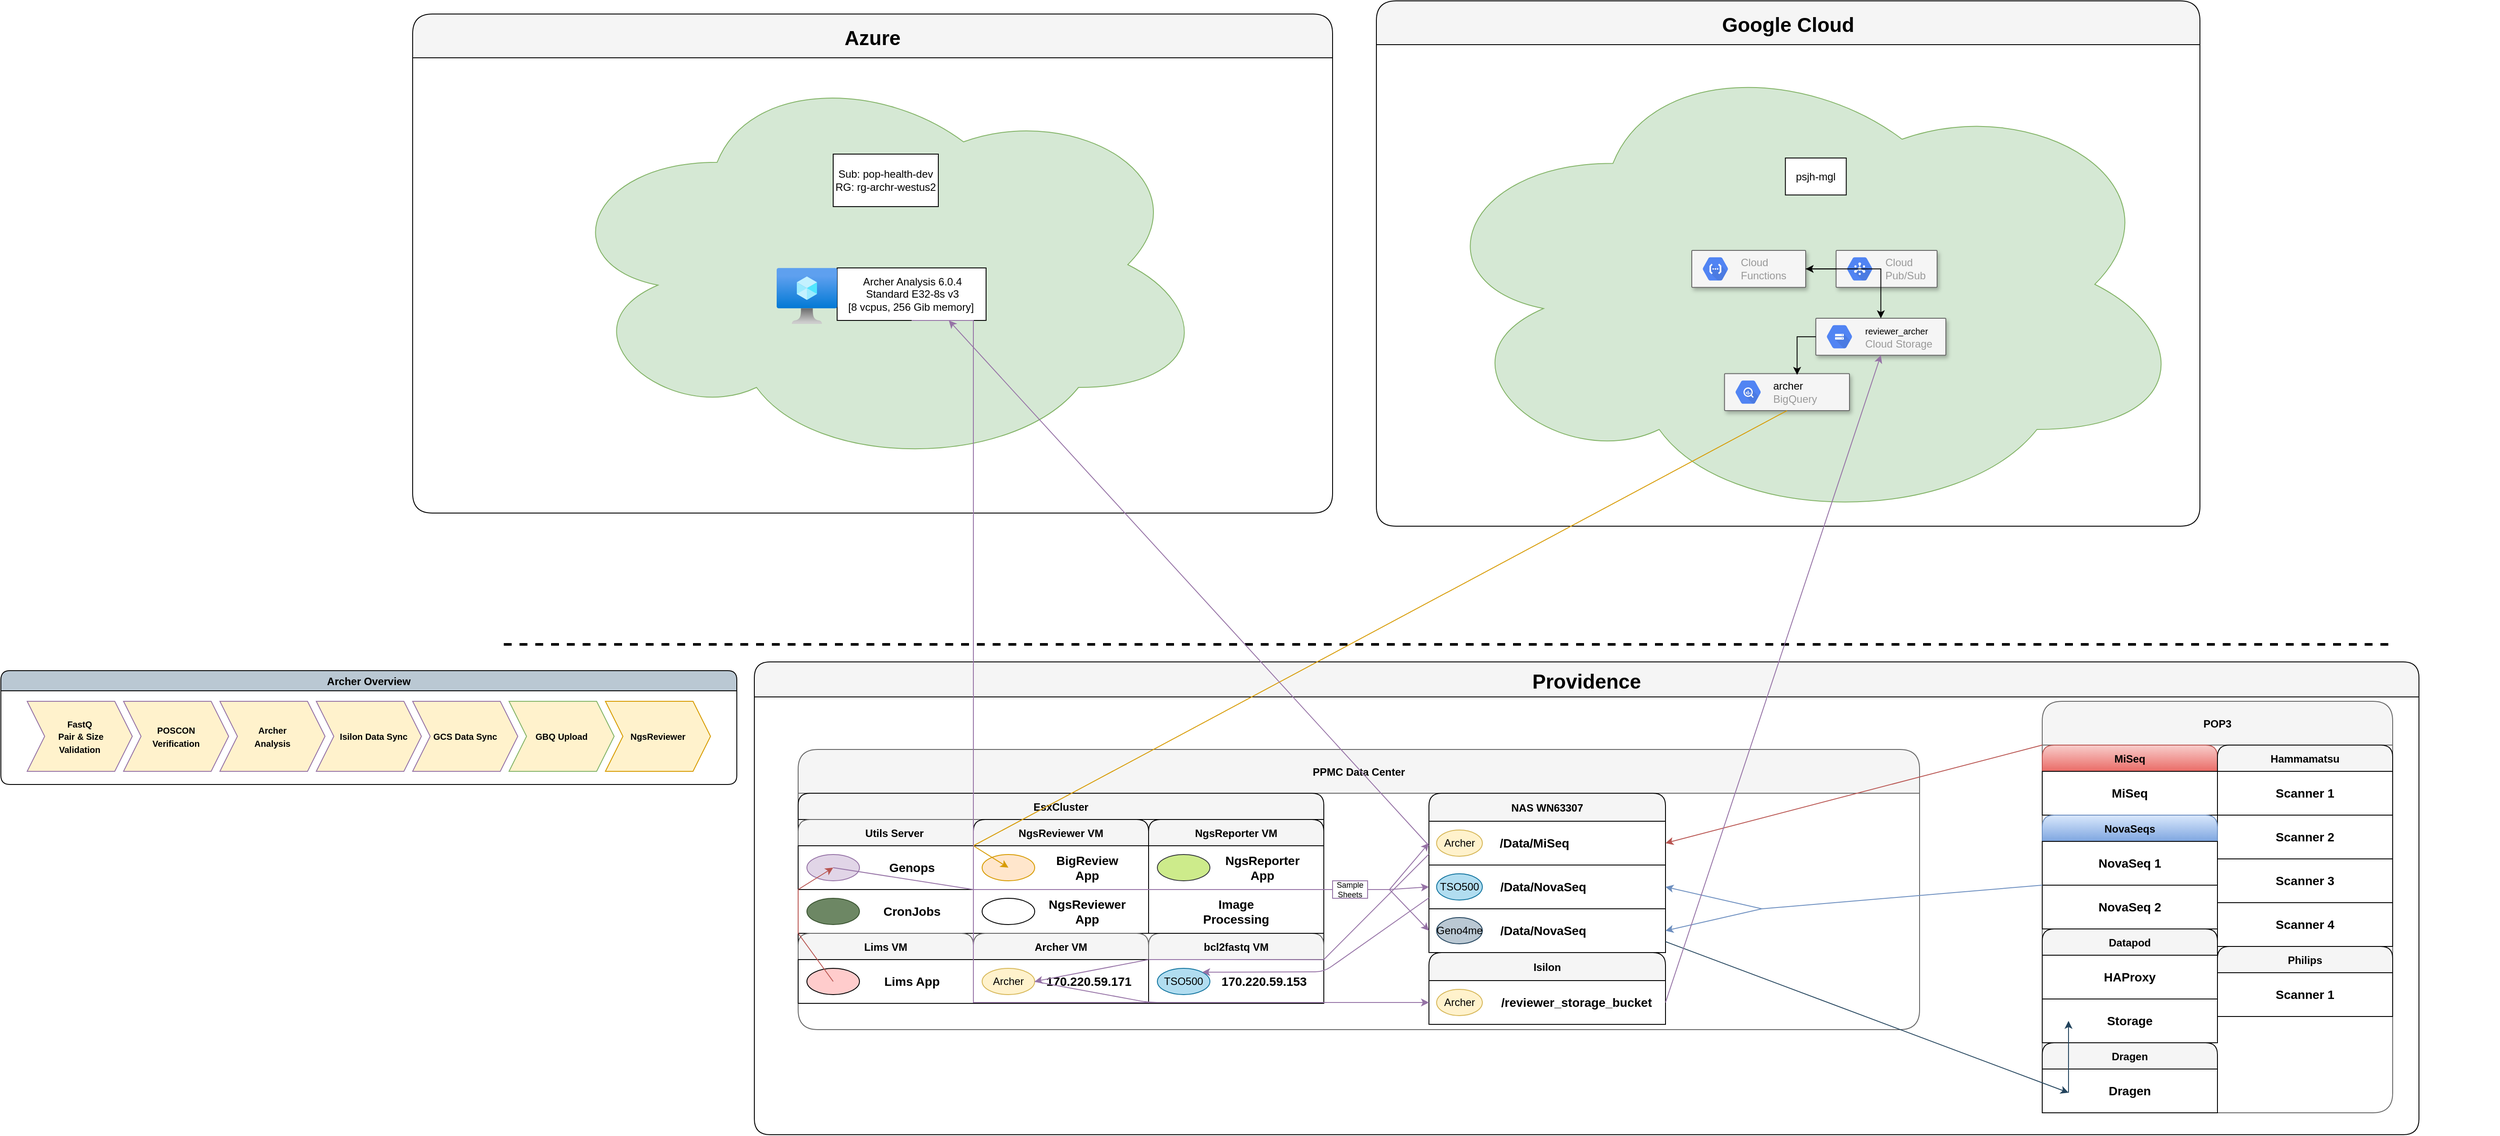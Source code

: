 <mxfile version="15.4.1" type="github">
  <diagram id="yPxyJZ8AM_hMuL3Unpa9" name="complex gitflow">
    <mxGraphModel dx="4262" dy="2854" grid="1" gridSize="10" guides="1" tooltips="1" connect="1" arrows="1" fold="1" page="1" pageScale="1" pageWidth="1100" pageHeight="850" math="0" shadow="0">
      <root>
        <mxCell id="0" />
        <mxCell id="1" parent="0" />
        <mxCell id="ADxAo6VJDCDAHwZJdcY--39" value="Archer Overview" style="swimlane;rounded=1;strokeColor=#000000;fillColor=#BAC8D3;gradientColor=none;swimlaneLine=1;shadow=0;swimlaneFillColor=#FFFFFF;" parent="1" vertex="1">
          <mxGeometry x="-1720" y="-240" width="840" height="130" as="geometry">
            <mxRectangle x="30" y="400" width="190" height="23" as="alternateBounds" />
          </mxGeometry>
        </mxCell>
        <mxCell id="WrQY5icMR6syhaIgD9Ea-63" value="&lt;font style=&quot;font-size: 10px&quot;&gt;FastQ&lt;br&gt;&amp;nbsp;Pair &amp;amp; Size &lt;br&gt;Validation&lt;/font&gt;" style="shape=step;perimeter=stepPerimeter;whiteSpace=wrap;html=1;fixedSize=1;gradientDirection=east;fillColor=#FFF2CC;strokeColor=#9673a6;fontStyle=1" parent="ADxAo6VJDCDAHwZJdcY--39" vertex="1">
          <mxGeometry x="30" y="35" width="120" height="80" as="geometry" />
        </mxCell>
        <mxCell id="ADxAo6VJDCDAHwZJdcY--184" value="&lt;font style=&quot;font-size: 10px&quot;&gt;GCS Data Sync&lt;/font&gt;" style="shape=step;perimeter=stepPerimeter;whiteSpace=wrap;html=1;fixedSize=1;gradientDirection=east;fillColor=#FFF2CC;strokeColor=#9673a6;fontStyle=1" parent="ADxAo6VJDCDAHwZJdcY--39" vertex="1">
          <mxGeometry x="470" y="35" width="120" height="80" as="geometry" />
        </mxCell>
        <mxCell id="ADxAo6VJDCDAHwZJdcY--186" value="&lt;span style=&quot;font-size: 10px&quot;&gt;NgsReviewer&lt;/span&gt;" style="shape=step;perimeter=stepPerimeter;whiteSpace=wrap;html=1;fixedSize=1;gradientDirection=east;fillColor=#FFF2CC;strokeColor=#d79b00;fontStyle=1" parent="ADxAo6VJDCDAHwZJdcY--39" vertex="1">
          <mxGeometry x="690" y="35" width="120" height="80" as="geometry" />
        </mxCell>
        <mxCell id="ADxAo6VJDCDAHwZJdcY--181" value="&lt;font style=&quot;font-size: 10px&quot;&gt;POSCON &lt;br&gt;Verification&lt;/font&gt;" style="shape=step;perimeter=stepPerimeter;whiteSpace=wrap;html=1;fixedSize=1;gradientDirection=east;fillColor=#FFF2CC;strokeColor=#9673a6;fontStyle=1" parent="ADxAo6VJDCDAHwZJdcY--39" vertex="1">
          <mxGeometry x="140" y="35" width="120" height="80" as="geometry" />
        </mxCell>
        <mxCell id="ADxAo6VJDCDAHwZJdcY--182" value="&lt;font style=&quot;font-size: 10px&quot;&gt;Archer &lt;br&gt;Analysis&lt;br&gt;&lt;/font&gt;" style="shape=step;perimeter=stepPerimeter;whiteSpace=wrap;html=1;fixedSize=1;gradientDirection=east;fillColor=#FFF2CC;strokeColor=#9673a6;fontStyle=1" parent="ADxAo6VJDCDAHwZJdcY--39" vertex="1">
          <mxGeometry x="250" y="35" width="120" height="80" as="geometry" />
        </mxCell>
        <mxCell id="ADxAo6VJDCDAHwZJdcY--183" value="&lt;font style=&quot;font-size: 10px&quot;&gt;&amp;nbsp; &amp;nbsp; Isilon Data Sync&lt;/font&gt;" style="shape=step;perimeter=stepPerimeter;whiteSpace=wrap;html=1;fixedSize=1;gradientDirection=east;fillColor=#FFF2CC;strokeColor=#9673a6;fontStyle=1" parent="ADxAo6VJDCDAHwZJdcY--39" vertex="1">
          <mxGeometry x="360" y="35" width="120" height="80" as="geometry" />
        </mxCell>
        <mxCell id="ADxAo6VJDCDAHwZJdcY--185" value="&lt;font style=&quot;font-size: 10px&quot;&gt;GBQ Upload&lt;/font&gt;" style="shape=step;perimeter=stepPerimeter;whiteSpace=wrap;html=1;fixedSize=1;gradientDirection=east;fillColor=#FFF2CC;strokeColor=#82b366;fontStyle=1" parent="ADxAo6VJDCDAHwZJdcY--39" vertex="1">
          <mxGeometry x="580" y="35" width="120" height="80" as="geometry" />
        </mxCell>
        <mxCell id="ADxAo6VJDCDAHwZJdcY--137" value="" style="endArrow=none;dashed=1;html=1;strokeWidth=3;" parent="1" edge="1">
          <mxGeometry width="50" height="50" relative="1" as="geometry">
            <mxPoint x="1005" y="-270" as="sourcePoint" />
            <mxPoint x="-1155" y="-270" as="targetPoint" />
          </mxGeometry>
        </mxCell>
        <mxCell id="ADxAo6VJDCDAHwZJdcY--486" value="Google Cloud" style="swimlane;rounded=1;shadow=0;fontSize=23;strokeColor=#000000;strokeWidth=1;fillColor=#F5F5F5;gradientColor=none;swimlaneFillColor=default;startSize=50;" parent="1" vertex="1">
          <mxGeometry x="-150" y="-1005" width="940" height="600" as="geometry">
            <mxRectangle x="-1150" y="-1420" width="90" height="23" as="alternateBounds" />
          </mxGeometry>
        </mxCell>
        <mxCell id="ADxAo6VJDCDAHwZJdcY--481" value="" style="shape=waypoint;sketch=0;fillStyle=solid;size=6;pointerEvents=1;points=[];fillColor=none;resizable=0;rotatable=0;perimeter=centerPerimeter;snapToPoint=1;rounded=1;shadow=0;fontSize=9;strokeColor=#000000;strokeWidth=1;opacity=0;" parent="ADxAo6VJDCDAHwZJdcY--486" vertex="1">
          <mxGeometry x="1241" y="820" width="40" height="40" as="geometry" />
        </mxCell>
        <mxCell id="yWk265zMaQrSM_9iUtJS-21" value="" style="group" parent="ADxAo6VJDCDAHwZJdcY--486" vertex="1" connectable="0">
          <mxGeometry x="50" y="47.5" width="880" height="552.5" as="geometry" />
        </mxCell>
        <mxCell id="WrQY5icMR6syhaIgD9Ea-97" value="" style="ellipse;shape=cloud;whiteSpace=wrap;html=1;gradientDirection=east;strokeColor=#82b366;fillColor=#d5e8d4;" parent="yWk265zMaQrSM_9iUtJS-21" vertex="1">
          <mxGeometry width="880" height="552.5" as="geometry" />
        </mxCell>
        <mxCell id="WrQY5icMR6syhaIgD9Ea-105" value="" style="strokeColor=#666666;shadow=1;strokeWidth=1;rounded=1;absoluteArcSize=1;arcSize=2;gradientDirection=east;fillColor=#f5f5f5;fontColor=#333333;" parent="yWk265zMaQrSM_9iUtJS-21" vertex="1">
          <mxGeometry x="347.37" y="378.3" width="142.63" height="42.23" as="geometry" />
        </mxCell>
        <mxCell id="WrQY5icMR6syhaIgD9Ea-106" value="&lt;font color=&quot;#000000&quot;&gt;archer&lt;/font&gt;&lt;br&gt;BigQuery" style="dashed=0;connectable=0;html=1;fillColor=#5184F3;strokeColor=none;shape=mxgraph.gcp2.hexIcon;prIcon=bigquery;part=1;labelPosition=right;verticalLabelPosition=middle;align=left;verticalAlign=middle;spacingLeft=5;fontColor=#999999;fontSize=12;" parent="WrQY5icMR6syhaIgD9Ea-105" vertex="1">
          <mxGeometry y="0.5" width="44" height="39" relative="1" as="geometry">
            <mxPoint x="5" y="-19.5" as="offset" />
          </mxGeometry>
        </mxCell>
        <mxCell id="WrQY5icMR6syhaIgD9Ea-107" value="" style="strokeColor=#666666;shadow=1;strokeWidth=1;rounded=1;absoluteArcSize=1;arcSize=2;gradientDirection=east;fillColor=#f5f5f5;fontColor=#333333;" parent="yWk265zMaQrSM_9iUtJS-21" vertex="1">
          <mxGeometry x="310" y="237.54" width="130" height="42.23" as="geometry" />
        </mxCell>
        <mxCell id="WrQY5icMR6syhaIgD9Ea-108" value="Cloud&#xa;Functions" style="dashed=0;connectable=0;html=1;fillColor=#5184F3;strokeColor=none;shape=mxgraph.gcp2.hexIcon;prIcon=cloud_functions;part=1;labelPosition=right;verticalLabelPosition=middle;align=left;verticalAlign=middle;spacingLeft=5;fontColor=#999999;fontSize=12;" parent="WrQY5icMR6syhaIgD9Ea-107" vertex="1">
          <mxGeometry y="0.5" width="44" height="39" relative="1" as="geometry">
            <mxPoint x="5" y="-19.5" as="offset" />
          </mxGeometry>
        </mxCell>
        <mxCell id="ADxAo6VJDCDAHwZJdcY--43" value="" style="strokeColor=#666666;shadow=1;strokeWidth=1;rounded=1;absoluteArcSize=1;arcSize=2;fillColor=#F5F5F5;gradientColor=none;" parent="yWk265zMaQrSM_9iUtJS-21" vertex="1">
          <mxGeometry x="474.74" y="237.54" width="115.26" height="42.23" as="geometry" />
        </mxCell>
        <mxCell id="ADxAo6VJDCDAHwZJdcY--44" value="Cloud&#xa;Pub/Sub" style="sketch=0;dashed=0;connectable=0;html=1;fillColor=#5184F3;strokeColor=none;shape=mxgraph.gcp2.hexIcon;prIcon=cloud_pubsub;part=1;labelPosition=right;verticalLabelPosition=middle;align=left;verticalAlign=middle;spacingLeft=5;fontColor=#999999;fontSize=12;" parent="ADxAo6VJDCDAHwZJdcY--43" vertex="1">
          <mxGeometry y="0.5" width="44" height="39" relative="1" as="geometry">
            <mxPoint x="5" y="-19.5" as="offset" />
          </mxGeometry>
        </mxCell>
        <mxCell id="ADxAo6VJDCDAHwZJdcY--97" value="psjh-mgl" style="rounded=0;whiteSpace=wrap;html=1;shadow=0;" parent="yWk265zMaQrSM_9iUtJS-21" vertex="1">
          <mxGeometry x="416.842" y="131.967" width="69.474" height="42.229" as="geometry" />
        </mxCell>
        <mxCell id="WrQY5icMR6syhaIgD9Ea-103" value="" style="strokeColor=#666666;shadow=1;strokeWidth=1;rounded=1;absoluteArcSize=1;arcSize=2;gradientDirection=east;fillColor=#f5f5f5;fontColor=#333333;" parent="yWk265zMaQrSM_9iUtJS-21" vertex="1">
          <mxGeometry x="451.58" y="314.96" width="148.42" height="42.23" as="geometry" />
        </mxCell>
        <mxCell id="WrQY5icMR6syhaIgD9Ea-104" value="&lt;font style=&quot;font-size: 10px&quot;&gt;&lt;font color=&quot;#000000&quot; style=&quot;font-size: 10px&quot;&gt;reviewer_archer&lt;/font&gt;&lt;br&gt;&lt;/font&gt;Cloud Storage" style="dashed=0;connectable=0;html=1;fillColor=#5184F3;strokeColor=none;shape=mxgraph.gcp2.hexIcon;prIcon=cloud_storage;part=1;labelPosition=right;verticalLabelPosition=middle;align=left;verticalAlign=middle;spacingLeft=5;fontColor=#999999;fontSize=12;" parent="WrQY5icMR6syhaIgD9Ea-103" vertex="1">
          <mxGeometry y="0.5" width="44" height="39" relative="1" as="geometry">
            <mxPoint x="5" y="-19.5" as="offset" />
          </mxGeometry>
        </mxCell>
        <mxCell id="ADxAo6VJDCDAHwZJdcY--48" value="" style="endArrow=classic;html=1;exitX=0;exitY=0.5;exitDx=0;exitDy=0;entryX=1;entryY=0.5;entryDx=0;entryDy=0;fillColor=#e1d5e7;strokeColor=#000000;" parent="yWk265zMaQrSM_9iUtJS-21" source="ADxAo6VJDCDAHwZJdcY--43" target="WrQY5icMR6syhaIgD9Ea-107" edge="1">
          <mxGeometry width="50" height="50" relative="1" as="geometry">
            <mxPoint x="764.211" y="710.86" as="sourcePoint" />
            <mxPoint x="793.158" y="675.669" as="targetPoint" />
          </mxGeometry>
        </mxCell>
        <mxCell id="ADxAo6VJDCDAHwZJdcY--46" style="edgeStyle=orthogonalEdgeStyle;rounded=0;orthogonalLoop=1;jettySize=auto;html=1;entryX=0.581;entryY=0.031;entryDx=0;entryDy=0;entryPerimeter=0;exitX=0;exitY=0.5;exitDx=0;exitDy=0;" parent="yWk265zMaQrSM_9iUtJS-21" source="WrQY5icMR6syhaIgD9Ea-103" target="WrQY5icMR6syhaIgD9Ea-105" edge="1">
          <mxGeometry relative="1" as="geometry">
            <mxPoint x="688.947" y="513.79" as="targetPoint" />
          </mxGeometry>
        </mxCell>
        <mxCell id="ADxAo6VJDCDAHwZJdcY--45" style="edgeStyle=orthogonalEdgeStyle;rounded=0;orthogonalLoop=1;jettySize=auto;html=1;entryX=0.5;entryY=0;entryDx=0;entryDy=0;" parent="yWk265zMaQrSM_9iUtJS-21" source="WrQY5icMR6syhaIgD9Ea-107" target="WrQY5icMR6syhaIgD9Ea-103" edge="1">
          <mxGeometry relative="1" as="geometry" />
        </mxCell>
        <mxCell id="ADxAo6VJDCDAHwZJdcY--487" value="Providence" style="swimlane;rounded=1;shadow=0;fontSize=23;strokeColor=#000000;strokeWidth=1;fillColor=#F5F5F5;gradientColor=none;swimlaneFillColor=default;startSize=40;" parent="1" vertex="1">
          <mxGeometry x="-860" y="-250" width="1900" height="540" as="geometry">
            <mxRectangle x="-1040" y="-230" width="110" height="23" as="alternateBounds" />
          </mxGeometry>
        </mxCell>
        <mxCell id="ADxAo6VJDCDAHwZJdcY--169" value="PPMC Data Center" style="swimlane;rounded=1;shadow=0;strokeColor=#666666;fillColor=#F5F5F5;gradientColor=none;startSize=50;swimlaneFillColor=default;" parent="ADxAo6VJDCDAHwZJdcY--487" vertex="1">
          <mxGeometry x="50" y="100" width="1280" height="320" as="geometry">
            <mxRectangle x="-2060" y="100" width="130" height="23" as="alternateBounds" />
          </mxGeometry>
        </mxCell>
        <mxCell id="ADxAo6VJDCDAHwZJdcY--201" value="EsxCluster" style="swimlane;rounded=1;shadow=0;startSize=30;fillColor=#F5F5F5;swimlaneFillColor=default;" parent="ADxAo6VJDCDAHwZJdcY--169" vertex="1">
          <mxGeometry y="50" width="600" height="240" as="geometry">
            <mxRectangle y="50" width="100" height="30" as="alternateBounds" />
          </mxGeometry>
        </mxCell>
        <mxCell id="ADxAo6VJDCDAHwZJdcY--212" value="Utils Server" style="swimlane;rounded=1;shadow=0;strokeColor=#666666;fillColor=#F5F5F5;gradientColor=none;startSize=30;" parent="ADxAo6VJDCDAHwZJdcY--201" vertex="1">
          <mxGeometry y="30" width="220" height="130" as="geometry">
            <mxRectangle y="30" width="70" height="30" as="alternateBounds" />
          </mxGeometry>
        </mxCell>
        <mxCell id="ADxAo6VJDCDAHwZJdcY--222" value="" style="group" parent="ADxAo6VJDCDAHwZJdcY--212" vertex="1" connectable="0">
          <mxGeometry y="30" width="200" height="100" as="geometry" />
        </mxCell>
        <mxCell id="ADxAo6VJDCDAHwZJdcY--217" value="" style="group" parent="ADxAo6VJDCDAHwZJdcY--222" vertex="1" connectable="0">
          <mxGeometry width="200" height="50" as="geometry" />
        </mxCell>
        <mxCell id="ADxAo6VJDCDAHwZJdcY--213" value="" style="rounded=0;whiteSpace=wrap;html=1;" parent="ADxAo6VJDCDAHwZJdcY--217" vertex="1">
          <mxGeometry width="200" height="50" as="geometry" />
        </mxCell>
        <mxCell id="ADxAo6VJDCDAHwZJdcY--214" value="" style="ellipse;whiteSpace=wrap;html=1;gradientDirection=east;fillColor=#e1d5e7;strokeColor=#9673a6;" parent="ADxAo6VJDCDAHwZJdcY--217" vertex="1">
          <mxGeometry x="10" y="10" width="60" height="30" as="geometry" />
        </mxCell>
        <mxCell id="ADxAo6VJDCDAHwZJdcY--215" value="&lt;b&gt;&lt;font style=&quot;font-size: 14px&quot;&gt;Genops&lt;/font&gt;&lt;/b&gt;" style="text;html=1;strokeColor=none;fillColor=none;align=center;verticalAlign=middle;whiteSpace=wrap;rounded=0;" parent="ADxAo6VJDCDAHwZJdcY--217" vertex="1">
          <mxGeometry x="80" y="15" width="100" height="20" as="geometry" />
        </mxCell>
        <mxCell id="ADxAo6VJDCDAHwZJdcY--448" value="" style="shape=waypoint;sketch=0;fillStyle=solid;size=6;pointerEvents=1;points=[];fillColor=none;resizable=0;rotatable=0;perimeter=centerPerimeter;snapToPoint=1;rounded=1;shadow=0;strokeColor=#000000;opacity=0;" parent="ADxAo6VJDCDAHwZJdcY--217" vertex="1">
          <mxGeometry x="20" y="5" width="40" height="40" as="geometry" />
        </mxCell>
        <mxCell id="ADxAo6VJDCDAHwZJdcY--218" value="" style="group" parent="ADxAo6VJDCDAHwZJdcY--222" vertex="1" connectable="0">
          <mxGeometry y="50" width="200" height="50" as="geometry" />
        </mxCell>
        <mxCell id="ADxAo6VJDCDAHwZJdcY--219" value="" style="rounded=0;whiteSpace=wrap;html=1;" parent="ADxAo6VJDCDAHwZJdcY--218" vertex="1">
          <mxGeometry width="200" height="50" as="geometry" />
        </mxCell>
        <mxCell id="ADxAo6VJDCDAHwZJdcY--220" value="" style="ellipse;whiteSpace=wrap;html=1;gradientDirection=east;fillColor=#6d8764;strokeColor=#3A5431;fontColor=#ffffff;" parent="ADxAo6VJDCDAHwZJdcY--218" vertex="1">
          <mxGeometry x="10" y="10" width="60" height="30" as="geometry" />
        </mxCell>
        <mxCell id="ADxAo6VJDCDAHwZJdcY--221" value="&lt;b&gt;&lt;font style=&quot;font-size: 14px&quot;&gt;CronJobs&lt;/font&gt;&lt;/b&gt;" style="text;html=1;strokeColor=none;fillColor=none;align=center;verticalAlign=middle;whiteSpace=wrap;rounded=0;" parent="ADxAo6VJDCDAHwZJdcY--218" vertex="1">
          <mxGeometry x="80" y="15" width="100" height="20" as="geometry" />
        </mxCell>
        <mxCell id="ADxAo6VJDCDAHwZJdcY--495" value="" style="endArrow=none;html=1;fontSize=9;strokeColor=#b85450;strokeWidth=1;exitX=0;exitY=1;exitDx=0;exitDy=0;entryX=0;entryY=0;entryDx=0;entryDy=0;endFill=0;fillColor=#f8cecc;" parent="ADxAo6VJDCDAHwZJdcY--218" source="ADxAo6VJDCDAHwZJdcY--219" target="ADxAo6VJDCDAHwZJdcY--219" edge="1">
          <mxGeometry width="50" height="50" relative="1" as="geometry">
            <mxPoint x="-100" y="50" as="sourcePoint" />
            <mxPoint x="-50" as="targetPoint" />
          </mxGeometry>
        </mxCell>
        <mxCell id="ADxAo6VJDCDAHwZJdcY--496" value="" style="endArrow=classic;html=1;fontSize=9;strokeColor=#b85450;strokeWidth=1;exitX=0;exitY=0;exitDx=0;exitDy=0;entryX=0.47;entryY=0.426;entryDx=0;entryDy=0;entryPerimeter=0;fillColor=#f8cecc;" parent="ADxAo6VJDCDAHwZJdcY--222" source="ADxAo6VJDCDAHwZJdcY--219" target="ADxAo6VJDCDAHwZJdcY--448" edge="1">
          <mxGeometry width="50" height="50" relative="1" as="geometry">
            <mxPoint x="-120" y="130" as="sourcePoint" />
            <mxPoint x="-70" y="80" as="targetPoint" />
          </mxGeometry>
        </mxCell>
        <mxCell id="ADxAo6VJDCDAHwZJdcY--458" value="" style="shape=waypoint;sketch=0;fillStyle=solid;size=6;pointerEvents=1;points=[];fillColor=none;resizable=0;rotatable=0;perimeter=centerPerimeter;snapToPoint=1;rounded=1;shadow=0;fontSize=9;strokeColor=#000000;opacity=0;" parent="ADxAo6VJDCDAHwZJdcY--212" vertex="1">
          <mxGeometry x="180" y="10" width="40" height="40" as="geometry" />
        </mxCell>
        <mxCell id="ADxAo6VJDCDAHwZJdcY--224" value="NgsReviewer VM" style="swimlane;rounded=1;shadow=0;startSize=30;fillColor=#F5F5F5;" parent="ADxAo6VJDCDAHwZJdcY--201" vertex="1">
          <mxGeometry x="200" y="30" width="200" height="130" as="geometry">
            <mxRectangle x="200" y="30" width="70" height="30" as="alternateBounds" />
          </mxGeometry>
        </mxCell>
        <mxCell id="ADxAo6VJDCDAHwZJdcY--225" value="" style="group;fillColor=#ffe6cc;strokeColor=#d79b00;" parent="ADxAo6VJDCDAHwZJdcY--224" vertex="1" connectable="0">
          <mxGeometry y="30" width="200" height="100" as="geometry" />
        </mxCell>
        <mxCell id="ADxAo6VJDCDAHwZJdcY--226" value="" style="group" parent="ADxAo6VJDCDAHwZJdcY--225" vertex="1" connectable="0">
          <mxGeometry width="200" height="50" as="geometry" />
        </mxCell>
        <mxCell id="ADxAo6VJDCDAHwZJdcY--227" value="" style="rounded=0;whiteSpace=wrap;html=1;" parent="ADxAo6VJDCDAHwZJdcY--226" vertex="1">
          <mxGeometry width="200" height="50" as="geometry" />
        </mxCell>
        <mxCell id="ADxAo6VJDCDAHwZJdcY--228" value="" style="ellipse;whiteSpace=wrap;html=1;gradientDirection=east;fillColor=#ffe6cc;strokeColor=#d79b00;" parent="ADxAo6VJDCDAHwZJdcY--226" vertex="1">
          <mxGeometry x="10" y="10" width="60" height="30" as="geometry" />
        </mxCell>
        <mxCell id="ADxAo6VJDCDAHwZJdcY--229" value="&lt;b&gt;&lt;font style=&quot;font-size: 14px&quot;&gt;BigReview App&lt;/font&gt;&lt;/b&gt;" style="text;html=1;strokeColor=none;fillColor=none;align=center;verticalAlign=middle;whiteSpace=wrap;rounded=0;" parent="ADxAo6VJDCDAHwZJdcY--226" vertex="1">
          <mxGeometry x="80" y="15" width="100" height="20" as="geometry" />
        </mxCell>
        <mxCell id="ADxAo6VJDCDAHwZJdcY--444" value="" style="shape=waypoint;sketch=0;fillStyle=solid;size=6;pointerEvents=1;points=[];fillColor=none;resizable=0;rotatable=0;perimeter=centerPerimeter;snapToPoint=1;rounded=1;shadow=0;strokeColor=#000000;opacity=0;" parent="ADxAo6VJDCDAHwZJdcY--226" vertex="1">
          <mxGeometry x="20" y="5" width="40" height="40" as="geometry" />
        </mxCell>
        <mxCell id="ADxAo6VJDCDAHwZJdcY--459" value="" style="endArrow=classic;html=1;fontSize=9;strokeWidth=1;entryX=0.39;entryY=0.519;entryDx=0;entryDy=0;entryPerimeter=0;fillColor=#ffe6cc;strokeColor=#d79b00;exitX=0;exitY=0;exitDx=0;exitDy=0;" parent="ADxAo6VJDCDAHwZJdcY--226" source="ADxAo6VJDCDAHwZJdcY--227" target="ADxAo6VJDCDAHwZJdcY--444" edge="1">
          <mxGeometry width="50" height="50" relative="1" as="geometry">
            <mxPoint x="10" as="sourcePoint" />
            <mxPoint x="-20" y="-170" as="targetPoint" />
          </mxGeometry>
        </mxCell>
        <mxCell id="ADxAo6VJDCDAHwZJdcY--230" value="" style="group" parent="ADxAo6VJDCDAHwZJdcY--225" vertex="1" connectable="0">
          <mxGeometry y="50" width="200" height="50" as="geometry" />
        </mxCell>
        <mxCell id="ADxAo6VJDCDAHwZJdcY--231" value="" style="rounded=0;whiteSpace=wrap;html=1;" parent="ADxAo6VJDCDAHwZJdcY--230" vertex="1">
          <mxGeometry width="200" height="50" as="geometry" />
        </mxCell>
        <mxCell id="ADxAo6VJDCDAHwZJdcY--232" value="" style="ellipse;whiteSpace=wrap;html=1;gradientDirection=east;" parent="ADxAo6VJDCDAHwZJdcY--230" vertex="1">
          <mxGeometry x="10" y="10" width="60" height="30" as="geometry" />
        </mxCell>
        <mxCell id="ADxAo6VJDCDAHwZJdcY--233" value="&lt;b&gt;&lt;font style=&quot;font-size: 14px&quot;&gt;NgsReviewer App&lt;/font&gt;&lt;/b&gt;" style="text;html=1;strokeColor=none;fillColor=none;align=center;verticalAlign=middle;whiteSpace=wrap;rounded=0;" parent="ADxAo6VJDCDAHwZJdcY--230" vertex="1">
          <mxGeometry x="80" y="15" width="100" height="20" as="geometry" />
        </mxCell>
        <mxCell id="ADxAo6VJDCDAHwZJdcY--202" value="Archer VM" style="swimlane;rounded=1;shadow=0;strokeColor=#666666;fillColor=#F5F5F5;gradientColor=none;startSize=30;" parent="ADxAo6VJDCDAHwZJdcY--201" vertex="1">
          <mxGeometry x="200" y="160" width="200" height="75" as="geometry">
            <mxRectangle x="200" y="160" width="70" height="30" as="alternateBounds" />
          </mxGeometry>
        </mxCell>
        <mxCell id="ADxAo6VJDCDAHwZJdcY--203" value="" style="rounded=0;whiteSpace=wrap;html=1;" parent="ADxAo6VJDCDAHwZJdcY--202" vertex="1">
          <mxGeometry y="30" width="200" height="50" as="geometry" />
        </mxCell>
        <mxCell id="ADxAo6VJDCDAHwZJdcY--205" value="Archer" style="ellipse;whiteSpace=wrap;html=1;gradientDirection=east;fillColor=#fff2cc;strokeColor=#d6b656;" parent="ADxAo6VJDCDAHwZJdcY--202" vertex="1">
          <mxGeometry x="10" y="40" width="60" height="30" as="geometry" />
        </mxCell>
        <mxCell id="ADxAo6VJDCDAHwZJdcY--161" value="&lt;b&gt;&lt;font style=&quot;font-size: 14px&quot;&gt;&amp;nbsp;170.220.59.171&lt;/font&gt;&lt;/b&gt;" style="text;html=1;strokeColor=none;fillColor=none;align=center;verticalAlign=middle;whiteSpace=wrap;rounded=0;" parent="ADxAo6VJDCDAHwZJdcY--202" vertex="1">
          <mxGeometry x="80" y="45" width="100" height="20" as="geometry" />
        </mxCell>
        <mxCell id="ADxAo6VJDCDAHwZJdcY--477" value="" style="endArrow=classic;html=1;fontSize=9;strokeWidth=1;exitX=1;exitY=0;exitDx=0;exitDy=0;entryX=1;entryY=0.5;entryDx=0;entryDy=0;fillColor=#e1d5e7;strokeColor=#9673a6;endFill=1;" parent="ADxAo6VJDCDAHwZJdcY--202" source="ADxAo6VJDCDAHwZJdcY--203" target="ADxAo6VJDCDAHwZJdcY--205" edge="1">
          <mxGeometry width="50" height="50" relative="1" as="geometry">
            <mxPoint x="100" y="180" as="sourcePoint" />
            <mxPoint x="150" y="130" as="targetPoint" />
          </mxGeometry>
        </mxCell>
        <mxCell id="ADxAo6VJDCDAHwZJdcY--264" value="Lims VM" style="swimlane;rounded=1;shadow=0;strokeColor=#666666;fillColor=#F5F5F5;gradientColor=none;startSize=30;" parent="ADxAo6VJDCDAHwZJdcY--201" vertex="1">
          <mxGeometry y="160" width="200" height="75" as="geometry">
            <mxRectangle y="160" width="70" height="30" as="alternateBounds" />
          </mxGeometry>
        </mxCell>
        <mxCell id="ADxAo6VJDCDAHwZJdcY--265" value="" style="rounded=0;whiteSpace=wrap;html=1;" parent="ADxAo6VJDCDAHwZJdcY--264" vertex="1">
          <mxGeometry y="30" width="200" height="50" as="geometry" />
        </mxCell>
        <mxCell id="ADxAo6VJDCDAHwZJdcY--266" value="" style="ellipse;whiteSpace=wrap;html=1;gradientDirection=east;fillColor=#ffcccc;strokeColor=default;" parent="ADxAo6VJDCDAHwZJdcY--264" vertex="1">
          <mxGeometry x="10" y="40" width="60" height="30" as="geometry" />
        </mxCell>
        <mxCell id="ADxAo6VJDCDAHwZJdcY--267" value="&lt;b&gt;&lt;font style=&quot;font-size: 14px&quot;&gt;Lims App&lt;/font&gt;&lt;/b&gt;" style="text;html=1;strokeColor=none;fillColor=none;align=center;verticalAlign=middle;whiteSpace=wrap;rounded=0;" parent="ADxAo6VJDCDAHwZJdcY--264" vertex="1">
          <mxGeometry x="80" y="45" width="100" height="20" as="geometry" />
        </mxCell>
        <mxCell id="ADxAo6VJDCDAHwZJdcY--494" value="" style="shape=waypoint;sketch=0;fillStyle=solid;size=6;pointerEvents=1;points=[];fillColor=none;resizable=0;rotatable=0;perimeter=centerPerimeter;snapToPoint=1;rounded=1;shadow=0;fontSize=9;strokeColor=#9673A6;strokeWidth=1;opacity=0;" parent="ADxAo6VJDCDAHwZJdcY--264" vertex="1">
          <mxGeometry x="20" y="35" width="40" height="40" as="geometry" />
        </mxCell>
        <mxCell id="ADxAo6VJDCDAHwZJdcY--493" value="" style="endArrow=none;html=1;fontSize=9;strokeColor=#b85450;strokeWidth=1;exitX=0.47;exitY=0.567;exitDx=0;exitDy=0;exitPerimeter=0;endFill=0;fillColor=#f8cecc;entryX=0;entryY=0;entryDx=0;entryDy=0;" parent="ADxAo6VJDCDAHwZJdcY--264" source="ADxAo6VJDCDAHwZJdcY--494" target="ADxAo6VJDCDAHwZJdcY--264" edge="1">
          <mxGeometry width="50" height="50" relative="1" as="geometry">
            <mxPoint x="120" y="30" as="sourcePoint" />
            <mxPoint x="300" y="-60" as="targetPoint" />
          </mxGeometry>
        </mxCell>
        <mxCell id="ADxAo6VJDCDAHwZJdcY--260" value="bcl2fastq VM" style="swimlane;rounded=1;shadow=0;strokeColor=#666666;fillColor=#F5F5F5;gradientColor=none;startSize=30;" parent="ADxAo6VJDCDAHwZJdcY--201" vertex="1">
          <mxGeometry x="400" y="160" width="200" height="75" as="geometry">
            <mxRectangle x="400" y="160" width="70" height="30" as="alternateBounds" />
          </mxGeometry>
        </mxCell>
        <mxCell id="ADxAo6VJDCDAHwZJdcY--261" value="" style="rounded=0;whiteSpace=wrap;html=1;" parent="ADxAo6VJDCDAHwZJdcY--260" vertex="1">
          <mxGeometry y="30" width="200" height="50" as="geometry" />
        </mxCell>
        <mxCell id="ADxAo6VJDCDAHwZJdcY--268" value="TSO500" style="ellipse;whiteSpace=wrap;html=1;gradientDirection=east;fillColor=#b1ddf0;strokeColor=#10739e;" parent="ADxAo6VJDCDAHwZJdcY--260" vertex="1">
          <mxGeometry x="10" y="40" width="60" height="30" as="geometry" />
        </mxCell>
        <mxCell id="ADxAo6VJDCDAHwZJdcY--269" value="&lt;b&gt;&lt;font style=&quot;font-size: 14px&quot;&gt;&amp;nbsp;170.220.59.153&lt;/font&gt;&lt;/b&gt;" style="text;html=1;strokeColor=none;fillColor=none;align=center;verticalAlign=middle;whiteSpace=wrap;rounded=0;" parent="ADxAo6VJDCDAHwZJdcY--260" vertex="1">
          <mxGeometry x="80" y="45" width="100" height="20" as="geometry" />
        </mxCell>
        <mxCell id="ADxAo6VJDCDAHwZJdcY--497" value="" style="endArrow=none;html=1;fontSize=9;strokeColor=#9673a6;strokeWidth=1;exitX=0;exitY=0;exitDx=0;exitDy=0;entryX=1.003;entryY=0.401;entryDx=0;entryDy=0;entryPerimeter=0;fillColor=#e1d5e7;" parent="ADxAo6VJDCDAHwZJdcY--260" source="ADxAo6VJDCDAHwZJdcY--261" target="ADxAo6VJDCDAHwZJdcY--260" edge="1">
          <mxGeometry width="50" height="50" relative="1" as="geometry">
            <mxPoint x="120" y="60" as="sourcePoint" />
            <mxPoint x="170" y="10" as="targetPoint" />
          </mxGeometry>
        </mxCell>
        <mxCell id="ADxAo6VJDCDAHwZJdcY--234" value="NgsReporter VM" style="swimlane;rounded=1;shadow=0;strokeColor=#000000;fillColor=#F5F5F5;startSize=30;" parent="ADxAo6VJDCDAHwZJdcY--201" vertex="1">
          <mxGeometry x="400" y="30" width="200" height="130" as="geometry">
            <mxRectangle x="400" y="30" width="70" height="30" as="alternateBounds" />
          </mxGeometry>
        </mxCell>
        <mxCell id="ADxAo6VJDCDAHwZJdcY--235" value="" style="group;fillColor=#cdeb8b;strokeColor=#36393d;fontStyle=1" parent="ADxAo6VJDCDAHwZJdcY--234" vertex="1" connectable="0">
          <mxGeometry y="30" width="200" height="100" as="geometry" />
        </mxCell>
        <mxCell id="ADxAo6VJDCDAHwZJdcY--236" value="" style="group;fontStyle=1" parent="ADxAo6VJDCDAHwZJdcY--235" vertex="1" connectable="0">
          <mxGeometry width="200" height="50" as="geometry" />
        </mxCell>
        <mxCell id="ADxAo6VJDCDAHwZJdcY--237" value="" style="rounded=0;whiteSpace=wrap;html=1;fontStyle=1" parent="ADxAo6VJDCDAHwZJdcY--236" vertex="1">
          <mxGeometry width="200" height="50" as="geometry" />
        </mxCell>
        <mxCell id="ADxAo6VJDCDAHwZJdcY--238" value="" style="ellipse;whiteSpace=wrap;html=1;gradientDirection=east;fillColor=#cdeb8b;strokeColor=#36393d;fontStyle=1" parent="ADxAo6VJDCDAHwZJdcY--236" vertex="1">
          <mxGeometry x="10" y="10" width="60" height="30" as="geometry" />
        </mxCell>
        <mxCell id="ADxAo6VJDCDAHwZJdcY--239" value="&lt;span&gt;&lt;font style=&quot;font-size: 14px&quot;&gt;NgsReporter App&lt;/font&gt;&lt;/span&gt;" style="text;html=1;strokeColor=none;fillColor=none;align=center;verticalAlign=middle;whiteSpace=wrap;rounded=0;fontStyle=1" parent="ADxAo6VJDCDAHwZJdcY--236" vertex="1">
          <mxGeometry x="80" y="15" width="100" height="20" as="geometry" />
        </mxCell>
        <mxCell id="ADxAo6VJDCDAHwZJdcY--240" value="" style="group;fontStyle=1" parent="ADxAo6VJDCDAHwZJdcY--235" vertex="1" connectable="0">
          <mxGeometry y="50" width="200" height="50" as="geometry" />
        </mxCell>
        <mxCell id="ADxAo6VJDCDAHwZJdcY--241" value="" style="rounded=0;whiteSpace=wrap;html=1;fontStyle=1" parent="ADxAo6VJDCDAHwZJdcY--240" vertex="1">
          <mxGeometry width="200" height="50" as="geometry" />
        </mxCell>
        <mxCell id="ADxAo6VJDCDAHwZJdcY--243" value="&lt;span&gt;&lt;font style=&quot;font-size: 14px&quot;&gt;Image Processing&lt;/font&gt;&lt;/span&gt;" style="text;html=1;strokeColor=none;fillColor=none;align=center;verticalAlign=middle;whiteSpace=wrap;rounded=0;fontStyle=1" parent="ADxAo6VJDCDAHwZJdcY--240" vertex="1">
          <mxGeometry x="50" y="15" width="100" height="20" as="geometry" />
        </mxCell>
        <mxCell id="ADxAo6VJDCDAHwZJdcY--447" value="" style="endArrow=none;html=1;strokeWidth=1;entryX=0;entryY=0;entryDx=0;entryDy=0;fillColor=#e1d5e7;strokeColor=#9673a6;endFill=0;startArrow=none;" parent="ADxAo6VJDCDAHwZJdcY--201" source="ADxAo6VJDCDAHwZJdcY--449" target="ADxAo6VJDCDAHwZJdcY--231" edge="1">
          <mxGeometry width="50" height="50" relative="1" as="geometry">
            <mxPoint x="690" y="420" as="sourcePoint" />
            <mxPoint x="50" y="30" as="targetPoint" />
          </mxGeometry>
        </mxCell>
        <mxCell id="ADxAo6VJDCDAHwZJdcY--449" value="" style="shape=waypoint;sketch=0;fillStyle=solid;size=6;pointerEvents=1;points=[];fillColor=none;resizable=0;rotatable=0;perimeter=centerPerimeter;snapToPoint=1;rounded=1;shadow=0;strokeColor=#000000;opacity=0;" parent="ADxAo6VJDCDAHwZJdcY--201" vertex="1">
          <mxGeometry x="180" y="90" width="40" height="40" as="geometry" />
        </mxCell>
        <mxCell id="ADxAo6VJDCDAHwZJdcY--450" value="" style="endArrow=none;html=1;strokeWidth=1;entryDx=0;entryDy=0;fillColor=#e1d5e7;strokeColor=#9673a6;endFill=0;" parent="ADxAo6VJDCDAHwZJdcY--201" source="ADxAo6VJDCDAHwZJdcY--448" target="ADxAo6VJDCDAHwZJdcY--449" edge="1">
          <mxGeometry width="50" height="50" relative="1" as="geometry">
            <mxPoint x="-1050" y="65" as="sourcePoint" />
            <mxPoint x="-890" y="90" as="targetPoint" />
          </mxGeometry>
        </mxCell>
        <mxCell id="ADxAo6VJDCDAHwZJdcY--244" value="NAS WN63307" style="swimlane;rounded=1;shadow=0;strokeColor=#000000;fillColor=#F5F5F5;startSize=32;" parent="ADxAo6VJDCDAHwZJdcY--169" vertex="1">
          <mxGeometry x="720" y="50" width="270" height="182" as="geometry">
            <mxRectangle x="-2090" y="-350" width="70" height="30" as="alternateBounds" />
          </mxGeometry>
        </mxCell>
        <mxCell id="ADxAo6VJDCDAHwZJdcY--453" value="" style="shape=waypoint;sketch=0;fillStyle=solid;size=6;pointerEvents=1;points=[];fillColor=none;resizable=0;rotatable=0;perimeter=centerPerimeter;snapToPoint=1;rounded=1;shadow=0;strokeColor=#000000;opacity=0;" parent="ADxAo6VJDCDAHwZJdcY--244" vertex="1">
          <mxGeometry x="-20" y="90" width="40" height="40" as="geometry" />
        </mxCell>
        <mxCell id="ADxAo6VJDCDAHwZJdcY--328" value="&lt;span style=&quot;color: rgba(0 , 0 , 0 , 0) ; font-family: monospace ; font-size: 0px&quot;&gt;%3CmxGraphModel%3E%3Croot%3E%3CmxCell%20id%3D%220%22%2F%3E%3CmxCell%20id%3D%221%22%20parent%3D%220%22%2F%3E%3CmxCell%20id%3D%222%22%20value%3D%22%26lt%3Bb%26gt%3B%26lt%3Bfont%20style%3D%26quot%3Bfont-size%3A%2014px%26quot%3B%26gt%3B%2FData%2FNovaSeq%26lt%3B%2Ffont%26gt%3B%26lt%3B%2Fb%26gt%3B%22%20style%3D%22text%3Bhtml%3D1%3BstrokeColor%3Dnone%3BfillColor%3Dnone%3Balign%3Dcenter%3BverticalAlign%3Dmiddle%3BwhiteSpace%3Dwrap%3Brounded%3D0%3B%22%20vertex%3D%221%22%20parent%3D%221%22%3E%3CmxGeometry%20x%3D%22-1379.032%22%20y%3D%22-705%22%20width%3D%22156.774%22%20height%3D%2220%22%20as%3D%22geometry%22%2F%3E%3C%2FmxCell%3E%3C%2Froot%3E%3C%2FmxGraphModel%3E&lt;/span&gt;" style="rounded=0;whiteSpace=wrap;html=1;" parent="ADxAo6VJDCDAHwZJdcY--244" vertex="1">
          <mxGeometry y="132" width="270" height="50" as="geometry" />
        </mxCell>
        <mxCell id="ADxAo6VJDCDAHwZJdcY--329" value="Geno4me" style="ellipse;whiteSpace=wrap;html=1;gradientDirection=east;fillColor=#bac8d3;strokeColor=#23445d;" parent="ADxAo6VJDCDAHwZJdcY--244" vertex="1">
          <mxGeometry x="8.71" y="142" width="52.258" height="30" as="geometry" />
        </mxCell>
        <mxCell id="ADxAo6VJDCDAHwZJdcY--330" value="" style="rounded=0;whiteSpace=wrap;html=1;" parent="ADxAo6VJDCDAHwZJdcY--244" vertex="1">
          <mxGeometry y="32" width="270" height="50" as="geometry" />
        </mxCell>
        <mxCell id="ADxAo6VJDCDAHwZJdcY--331" value="" style="rounded=0;whiteSpace=wrap;html=1;" parent="ADxAo6VJDCDAHwZJdcY--244" vertex="1">
          <mxGeometry y="82" width="270" height="50" as="geometry" />
        </mxCell>
        <mxCell id="ADxAo6VJDCDAHwZJdcY--332" value="&lt;b&gt;&lt;font style=&quot;font-size: 14px&quot;&gt;/Data/MiSeq&lt;/font&gt;&lt;/b&gt;" style="text;html=1;strokeColor=none;fillColor=none;align=center;verticalAlign=middle;whiteSpace=wrap;rounded=0;" parent="ADxAo6VJDCDAHwZJdcY--244" vertex="1">
          <mxGeometry x="60.97" y="47" width="119.03" height="20" as="geometry" />
        </mxCell>
        <mxCell id="ADxAo6VJDCDAHwZJdcY--333" value="&lt;b&gt;&lt;font style=&quot;font-size: 14px&quot;&gt;/Data/NovaSeq&lt;/font&gt;&lt;/b&gt;" style="text;html=1;strokeColor=none;fillColor=none;align=center;verticalAlign=middle;whiteSpace=wrap;rounded=0;" parent="ADxAo6VJDCDAHwZJdcY--244" vertex="1">
          <mxGeometry x="60.97" y="97" width="139.03" height="20" as="geometry" />
        </mxCell>
        <mxCell id="ADxAo6VJDCDAHwZJdcY--334" value="Archer" style="ellipse;whiteSpace=wrap;html=1;gradientDirection=east;fillColor=#fff2cc;strokeColor=#d6b656;" parent="ADxAo6VJDCDAHwZJdcY--244" vertex="1">
          <mxGeometry x="8.71" y="42" width="52.258" height="30" as="geometry" />
        </mxCell>
        <mxCell id="ADxAo6VJDCDAHwZJdcY--335" value="TSO500" style="ellipse;whiteSpace=wrap;html=1;gradientDirection=east;fillColor=#b1ddf0;strokeColor=#10739e;" parent="ADxAo6VJDCDAHwZJdcY--244" vertex="1">
          <mxGeometry x="8.71" y="92" width="52.258" height="30" as="geometry" />
        </mxCell>
        <mxCell id="ADxAo6VJDCDAHwZJdcY--336" value="&lt;b&gt;&lt;font style=&quot;font-size: 14px&quot;&gt;/Data/NovaSeq&lt;/font&gt;&lt;/b&gt;" style="text;html=1;strokeColor=none;fillColor=none;align=center;verticalAlign=middle;whiteSpace=wrap;rounded=0;" parent="ADxAo6VJDCDAHwZJdcY--244" vertex="1">
          <mxGeometry x="60.97" y="147" width="139.03" height="20" as="geometry" />
        </mxCell>
        <mxCell id="ADxAo6VJDCDAHwZJdcY--455" value="" style="endArrow=classic;html=1;strokeWidth=1;entryX=0;entryY=0.5;entryDx=0;entryDy=0;fillColor=#e1d5e7;strokeColor=#9673a6;" parent="ADxAo6VJDCDAHwZJdcY--169" source="ADxAo6VJDCDAHwZJdcY--454" target="ADxAo6VJDCDAHwZJdcY--328" edge="1">
          <mxGeometry width="50" height="50" relative="1" as="geometry">
            <mxPoint x="690" y="400" as="sourcePoint" />
            <mxPoint x="740" y="350" as="targetPoint" />
          </mxGeometry>
        </mxCell>
        <mxCell id="ADxAo6VJDCDAHwZJdcY--464" value="" style="shape=waypoint;sketch=0;fillStyle=solid;size=6;pointerEvents=1;points=[];fillColor=none;resizable=0;rotatable=0;perimeter=centerPerimeter;snapToPoint=1;rounded=1;shadow=0;fontSize=9;strokeColor=#000000;strokeWidth=1;opacity=0;spacingBottom=0;" parent="ADxAo6VJDCDAHwZJdcY--169" vertex="1">
          <mxGeometry x="1080" y="162" width="40" height="40" as="geometry" />
        </mxCell>
        <mxCell id="ADxAo6VJDCDAHwZJdcY--463" value="" style="endArrow=classic;html=1;fontSize=9;strokeWidth=1;entryX=1;entryY=0.5;entryDx=0;entryDy=0;exitX=0.434;exitY=0.494;exitDx=0;exitDy=0;exitPerimeter=0;gradientColor=#7ea6e0;fillColor=#dae8fc;strokeColor=#6c8ebf;" parent="ADxAo6VJDCDAHwZJdcY--169" source="ADxAo6VJDCDAHwZJdcY--464" target="ADxAo6VJDCDAHwZJdcY--331" edge="1">
          <mxGeometry width="50" height="50" relative="1" as="geometry">
            <mxPoint x="1320" y="157" as="sourcePoint" />
            <mxPoint x="1050" y="230" as="targetPoint" />
          </mxGeometry>
        </mxCell>
        <mxCell id="ADxAo6VJDCDAHwZJdcY--465" value="" style="endArrow=classic;html=1;fontSize=9;strokeWidth=1;entryX=1;entryY=0.5;entryDx=0;entryDy=0;exitX=0.518;exitY=0.587;exitDx=0;exitDy=0;exitPerimeter=0;gradientColor=#7ea6e0;fillColor=#dae8fc;strokeColor=#6c8ebf;" parent="ADxAo6VJDCDAHwZJdcY--169" source="ADxAo6VJDCDAHwZJdcY--464" target="ADxAo6VJDCDAHwZJdcY--328" edge="1">
          <mxGeometry width="50" height="50" relative="1" as="geometry">
            <mxPoint x="1030" y="192" as="sourcePoint" />
            <mxPoint x="940" y="167" as="targetPoint" />
          </mxGeometry>
        </mxCell>
        <mxCell id="ADxAo6VJDCDAHwZJdcY--339" value="Isilon" style="swimlane;rounded=1;shadow=0;strokeColor=#000000;fillColor=#F5F5F5;startSize=32;" parent="ADxAo6VJDCDAHwZJdcY--169" vertex="1">
          <mxGeometry x="720" y="232" width="270" height="82" as="geometry">
            <mxRectangle x="-2090" y="-350" width="70" height="30" as="alternateBounds" />
          </mxGeometry>
        </mxCell>
        <mxCell id="ADxAo6VJDCDAHwZJdcY--350" value="" style="group" parent="ADxAo6VJDCDAHwZJdcY--339" vertex="1" connectable="0">
          <mxGeometry y="32" width="270" height="50" as="geometry" />
        </mxCell>
        <mxCell id="ADxAo6VJDCDAHwZJdcY--343" value="" style="rounded=0;whiteSpace=wrap;html=1;" parent="ADxAo6VJDCDAHwZJdcY--350" vertex="1">
          <mxGeometry width="270" height="50" as="geometry" />
        </mxCell>
        <mxCell id="ADxAo6VJDCDAHwZJdcY--345" value="&lt;b&gt;&lt;font style=&quot;font-size: 14px&quot;&gt;/reviewer_storage_bucket&lt;/font&gt;&lt;/b&gt;" style="text;html=1;strokeColor=none;fillColor=none;align=center;verticalAlign=middle;whiteSpace=wrap;rounded=0;" parent="ADxAo6VJDCDAHwZJdcY--350" vertex="1">
          <mxGeometry x="89.998" y="15" width="156.774" height="20" as="geometry" />
        </mxCell>
        <mxCell id="ADxAo6VJDCDAHwZJdcY--347" value="Archer" style="ellipse;whiteSpace=wrap;html=1;gradientDirection=east;fillColor=#fff2cc;strokeColor=#d6b656;" parent="ADxAo6VJDCDAHwZJdcY--350" vertex="1">
          <mxGeometry x="8.71" y="10" width="52.258" height="30" as="geometry" />
        </mxCell>
        <mxCell id="ADxAo6VJDCDAHwZJdcY--475" value="" style="endArrow=none;html=1;fontSize=9;strokeWidth=1;exitX=0;exitY=0.75;exitDx=0;exitDy=0;entryX=1;entryY=0;entryDx=0;entryDy=0;fillColor=#e1d5e7;strokeColor=#9673a6;endFill=0;" parent="ADxAo6VJDCDAHwZJdcY--169" source="ADxAo6VJDCDAHwZJdcY--330" target="ADxAo6VJDCDAHwZJdcY--261" edge="1">
          <mxGeometry width="50" height="50" relative="1" as="geometry">
            <mxPoint x="540" y="500" as="sourcePoint" />
            <mxPoint x="590" y="360" as="targetPoint" />
          </mxGeometry>
        </mxCell>
        <mxCell id="ADxAo6VJDCDAHwZJdcY--478" value="" style="endArrow=classic;html=1;fontSize=9;strokeWidth=1;exitX=1;exitY=0.5;exitDx=0;exitDy=0;entryX=0;entryY=0.5;entryDx=0;entryDy=0;fillColor=#e1d5e7;strokeColor=#9673a6;" parent="ADxAo6VJDCDAHwZJdcY--169" source="ADxAo6VJDCDAHwZJdcY--205" target="ADxAo6VJDCDAHwZJdcY--343" edge="1">
          <mxGeometry width="50" height="50" relative="1" as="geometry">
            <mxPoint x="880" y="450" as="sourcePoint" />
            <mxPoint x="950" y="410" as="targetPoint" />
            <Array as="points">
              <mxPoint x="400" y="289" />
            </Array>
          </mxGeometry>
        </mxCell>
        <mxCell id="ADxAo6VJDCDAHwZJdcY--454" value="" style="shape=waypoint;sketch=0;fillStyle=solid;size=6;pointerEvents=1;points=[];fillColor=none;resizable=0;rotatable=0;perimeter=centerPerimeter;snapToPoint=1;rounded=1;shadow=0;strokeColor=#000000;opacity=0;" parent="ADxAo6VJDCDAHwZJdcY--169" vertex="1">
          <mxGeometry x="655" y="140" width="40" height="40" as="geometry" />
        </mxCell>
        <mxCell id="ADxAo6VJDCDAHwZJdcY--489" value="" style="endArrow=none;html=1;strokeWidth=1;fillColor=#e1d5e7;strokeColor=#9673a6;exitX=1;exitY=0.5;exitDx=0;exitDy=0;entryDx=0;entryDy=0;entryPerimeter=0;startArrow=none;" parent="ADxAo6VJDCDAHwZJdcY--169" source="ADxAo6VJDCDAHwZJdcY--491" target="ADxAo6VJDCDAHwZJdcY--454" edge="1">
          <mxGeometry width="50" height="50" relative="1" as="geometry">
            <mxPoint x="-730.0" as="sourcePoint" />
            <mxPoint x="-210.0" as="targetPoint" />
          </mxGeometry>
        </mxCell>
        <mxCell id="ADxAo6VJDCDAHwZJdcY--451" value="" style="endArrow=classic;html=1;strokeWidth=1;fillColor=#e1d5e7;strokeColor=#9673a6;entryX=0;entryY=0.5;entryDx=0;entryDy=0;startArrow=none;" parent="ADxAo6VJDCDAHwZJdcY--169" source="ADxAo6VJDCDAHwZJdcY--454" target="ADxAo6VJDCDAHwZJdcY--331" edge="1">
          <mxGeometry width="50" height="50" relative="1" as="geometry">
            <mxPoint x="610.0" y="204.92" as="sourcePoint" />
            <mxPoint x="655.0" y="204.92" as="targetPoint" />
          </mxGeometry>
        </mxCell>
        <mxCell id="ADxAo6VJDCDAHwZJdcY--456" value="" style="endArrow=classic;html=1;strokeWidth=1;entryX=0;entryY=0.5;entryDx=0;entryDy=0;fillColor=#e1d5e7;strokeColor=#9673a6;exitX=0.471;exitY=0.554;exitDx=0;exitDy=0;exitPerimeter=0;" parent="ADxAo6VJDCDAHwZJdcY--169" source="ADxAo6VJDCDAHwZJdcY--454" target="ADxAo6VJDCDAHwZJdcY--330" edge="1">
          <mxGeometry width="50" height="50" relative="1" as="geometry">
            <mxPoint x="510" y="250" as="sourcePoint" />
            <mxPoint x="650" y="440" as="targetPoint" />
          </mxGeometry>
        </mxCell>
        <mxCell id="ADxAo6VJDCDAHwZJdcY--491" value="Sample&lt;br&gt;Sheets" style="text;html=1;strokeColor=#9673A6;fillColor=none;align=center;verticalAlign=middle;whiteSpace=wrap;rounded=0;shadow=0;fontSize=9;" parent="ADxAo6VJDCDAHwZJdcY--169" vertex="1">
          <mxGeometry x="610" y="150" width="40" height="20" as="geometry" />
        </mxCell>
        <mxCell id="ADxAo6VJDCDAHwZJdcY--492" value="" style="endArrow=none;html=1;strokeWidth=1;fillColor=#e1d5e7;strokeColor=#9673a6;exitX=0.515;exitY=0.56;exitDx=0;exitDy=0;exitPerimeter=0;entryDx=0;entryDy=0;entryPerimeter=0;" parent="ADxAo6VJDCDAHwZJdcY--169" source="ADxAo6VJDCDAHwZJdcY--449" target="ADxAo6VJDCDAHwZJdcY--491" edge="1">
          <mxGeometry width="50" height="50" relative="1" as="geometry">
            <mxPoint x="-730" as="sourcePoint" />
            <mxPoint x="-255" as="targetPoint" />
          </mxGeometry>
        </mxCell>
        <mxCell id="ADxAo6VJDCDAHwZJdcY--499" value="" style="endArrow=classic;html=1;fontSize=23;strokeColor=#9673a6;strokeWidth=1;exitX=0;exitY=0.75;exitDx=0;exitDy=0;entryX=1;entryY=0;entryDx=0;entryDy=0;fillColor=#e1d5e7;" parent="ADxAo6VJDCDAHwZJdcY--169" source="ADxAo6VJDCDAHwZJdcY--331" target="ADxAo6VJDCDAHwZJdcY--268" edge="1">
          <mxGeometry width="50" height="50" relative="1" as="geometry">
            <mxPoint x="1030" y="550" as="sourcePoint" />
            <mxPoint x="1080" y="500" as="targetPoint" />
            <Array as="points">
              <mxPoint x="600" y="254" />
            </Array>
          </mxGeometry>
        </mxCell>
        <mxCell id="ADxAo6VJDCDAHwZJdcY--351" value="POP3" style="swimlane;rounded=1;shadow=0;strokeColor=#666666;fillColor=#F5F5F5;gradientColor=none;startSize=50;swimlaneFillColor=default;" parent="ADxAo6VJDCDAHwZJdcY--487" vertex="1">
          <mxGeometry x="1470" y="45" width="400" height="470" as="geometry">
            <mxRectangle x="430" y="-106" width="130" height="23" as="alternateBounds" />
          </mxGeometry>
        </mxCell>
        <mxCell id="ADxAo6VJDCDAHwZJdcY--381" value="MiSeq" style="swimlane;rounded=1;shadow=0;strokeColor=#b85450;fillColor=#f8cecc;gradientColor=#ea6b66;startSize=30;" parent="ADxAo6VJDCDAHwZJdcY--351" vertex="1">
          <mxGeometry y="50" width="200" height="80" as="geometry">
            <mxRectangle y="50" width="70" height="30" as="alternateBounds" />
          </mxGeometry>
        </mxCell>
        <mxCell id="ADxAo6VJDCDAHwZJdcY--382" value="" style="rounded=0;whiteSpace=wrap;html=1;" parent="ADxAo6VJDCDAHwZJdcY--381" vertex="1">
          <mxGeometry y="30" width="200" height="50" as="geometry" />
        </mxCell>
        <mxCell id="ADxAo6VJDCDAHwZJdcY--384" value="&lt;span style=&quot;font-size: 14px&quot;&gt;&lt;b&gt;MiSeq&lt;/b&gt;&lt;/span&gt;" style="text;html=1;strokeColor=none;fillColor=none;align=center;verticalAlign=middle;whiteSpace=wrap;rounded=0;" parent="ADxAo6VJDCDAHwZJdcY--381" vertex="1">
          <mxGeometry x="50" y="45" width="100" height="20" as="geometry" />
        </mxCell>
        <mxCell id="ADxAo6VJDCDAHwZJdcY--466" value="" style="shape=waypoint;sketch=0;fillStyle=solid;size=6;pointerEvents=1;points=[];fillColor=none;resizable=0;rotatable=0;perimeter=centerPerimeter;snapToPoint=1;rounded=1;shadow=0;fontSize=9;strokeColor=#000000;strokeWidth=1;opacity=0;" parent="ADxAo6VJDCDAHwZJdcY--381" vertex="1">
          <mxGeometry x="-20" y="-20" width="40" height="40" as="geometry" />
        </mxCell>
        <mxCell id="ADxAo6VJDCDAHwZJdcY--436" value="Datapod" style="swimlane;rounded=1;shadow=0;strokeColor=#000000;fillColor=#F5F5F5;startSize=30;" parent="ADxAo6VJDCDAHwZJdcY--351" vertex="1">
          <mxGeometry y="260" width="200" height="130" as="geometry">
            <mxRectangle x="400" y="30" width="70" height="30" as="alternateBounds" />
          </mxGeometry>
        </mxCell>
        <mxCell id="ADxAo6VJDCDAHwZJdcY--437" value="" style="group;fillColor=#cdeb8b;strokeColor=#36393d;fontStyle=1" parent="ADxAo6VJDCDAHwZJdcY--436" vertex="1" connectable="0">
          <mxGeometry y="30" width="200" height="100" as="geometry" />
        </mxCell>
        <mxCell id="ADxAo6VJDCDAHwZJdcY--438" value="" style="group;fontStyle=1" parent="ADxAo6VJDCDAHwZJdcY--437" vertex="1" connectable="0">
          <mxGeometry width="200" height="50" as="geometry" />
        </mxCell>
        <mxCell id="ADxAo6VJDCDAHwZJdcY--439" value="" style="rounded=0;whiteSpace=wrap;html=1;fontStyle=1" parent="ADxAo6VJDCDAHwZJdcY--438" vertex="1">
          <mxGeometry width="200" height="50" as="geometry" />
        </mxCell>
        <mxCell id="ADxAo6VJDCDAHwZJdcY--440" value="&lt;span&gt;&lt;font style=&quot;font-size: 14px&quot;&gt;HAProxy&lt;/font&gt;&lt;/span&gt;" style="text;html=1;strokeColor=none;fillColor=none;align=center;verticalAlign=middle;whiteSpace=wrap;rounded=0;fontStyle=1" parent="ADxAo6VJDCDAHwZJdcY--438" vertex="1">
          <mxGeometry x="50" y="15" width="100" height="20" as="geometry" />
        </mxCell>
        <mxCell id="ADxAo6VJDCDAHwZJdcY--441" value="" style="group;fontStyle=1" parent="ADxAo6VJDCDAHwZJdcY--437" vertex="1" connectable="0">
          <mxGeometry y="50" width="200" height="50" as="geometry" />
        </mxCell>
        <mxCell id="ADxAo6VJDCDAHwZJdcY--442" value="" style="rounded=0;whiteSpace=wrap;html=1;fontStyle=1" parent="ADxAo6VJDCDAHwZJdcY--441" vertex="1">
          <mxGeometry width="200" height="50" as="geometry" />
        </mxCell>
        <mxCell id="ADxAo6VJDCDAHwZJdcY--443" value="&lt;span&gt;&lt;font style=&quot;font-size: 14px&quot;&gt;Storage&lt;/font&gt;&lt;/span&gt;" style="text;html=1;strokeColor=none;fillColor=none;align=center;verticalAlign=middle;whiteSpace=wrap;rounded=0;fontStyle=1" parent="ADxAo6VJDCDAHwZJdcY--441" vertex="1">
          <mxGeometry x="50" y="15" width="100" height="20" as="geometry" />
        </mxCell>
        <mxCell id="ADxAo6VJDCDAHwZJdcY--471" value="" style="shape=waypoint;sketch=0;fillStyle=solid;size=6;pointerEvents=1;points=[];fillColor=none;resizable=0;rotatable=0;perimeter=centerPerimeter;snapToPoint=1;rounded=1;shadow=0;fontSize=9;strokeColor=#000000;strokeWidth=1;opacity=0;" parent="ADxAo6VJDCDAHwZJdcY--441" vertex="1">
          <mxGeometry x="10" y="5" width="40" height="40" as="geometry" />
        </mxCell>
        <mxCell id="ADxAo6VJDCDAHwZJdcY--410" value="Hammamatsu" style="swimlane;rounded=1;shadow=0;strokeColor=#000000;fillColor=#F5F5F5;startSize=30;" parent="ADxAo6VJDCDAHwZJdcY--351" vertex="1">
          <mxGeometry x="200" y="50" width="200" height="220" as="geometry">
            <mxRectangle x="-2670" y="-400" width="70" height="30" as="alternateBounds" />
          </mxGeometry>
        </mxCell>
        <mxCell id="ADxAo6VJDCDAHwZJdcY--428" value="" style="group" parent="ADxAo6VJDCDAHwZJdcY--410" vertex="1" connectable="0">
          <mxGeometry y="30" width="200" height="200" as="geometry" />
        </mxCell>
        <mxCell id="ADxAo6VJDCDAHwZJdcY--411" value="" style="group;fillColor=#cdeb8b;strokeColor=#36393d;fontStyle=1" parent="ADxAo6VJDCDAHwZJdcY--428" vertex="1" connectable="0">
          <mxGeometry width="200" height="100" as="geometry" />
        </mxCell>
        <mxCell id="ADxAo6VJDCDAHwZJdcY--412" value="" style="group;fontStyle=1" parent="ADxAo6VJDCDAHwZJdcY--411" vertex="1" connectable="0">
          <mxGeometry width="200" height="50" as="geometry" />
        </mxCell>
        <mxCell id="ADxAo6VJDCDAHwZJdcY--413" value="" style="rounded=0;whiteSpace=wrap;html=1;fontStyle=1" parent="ADxAo6VJDCDAHwZJdcY--412" vertex="1">
          <mxGeometry width="200" height="50" as="geometry" />
        </mxCell>
        <mxCell id="ADxAo6VJDCDAHwZJdcY--414" value="&lt;span&gt;&lt;font style=&quot;font-size: 14px&quot;&gt;Scanner 1&lt;/font&gt;&lt;/span&gt;" style="text;html=1;strokeColor=none;fillColor=none;align=center;verticalAlign=middle;whiteSpace=wrap;rounded=0;fontStyle=1" parent="ADxAo6VJDCDAHwZJdcY--412" vertex="1">
          <mxGeometry x="50" y="15" width="100" height="20" as="geometry" />
        </mxCell>
        <mxCell id="ADxAo6VJDCDAHwZJdcY--415" value="" style="group;fontStyle=1" parent="ADxAo6VJDCDAHwZJdcY--411" vertex="1" connectable="0">
          <mxGeometry y="50" width="200" height="50" as="geometry" />
        </mxCell>
        <mxCell id="ADxAo6VJDCDAHwZJdcY--416" value="" style="rounded=0;whiteSpace=wrap;html=1;fontStyle=1" parent="ADxAo6VJDCDAHwZJdcY--415" vertex="1">
          <mxGeometry width="200" height="50" as="geometry" />
        </mxCell>
        <mxCell id="ADxAo6VJDCDAHwZJdcY--417" value="&lt;span&gt;&lt;font style=&quot;font-size: 14px&quot;&gt;Scanner 2&lt;/font&gt;&lt;/span&gt;" style="text;html=1;strokeColor=none;fillColor=none;align=center;verticalAlign=middle;whiteSpace=wrap;rounded=0;fontStyle=1" parent="ADxAo6VJDCDAHwZJdcY--415" vertex="1">
          <mxGeometry x="50" y="15" width="100" height="20" as="geometry" />
        </mxCell>
        <mxCell id="ADxAo6VJDCDAHwZJdcY--421" value="" style="group;fillColor=#cdeb8b;strokeColor=#36393d;fontStyle=1" parent="ADxAo6VJDCDAHwZJdcY--428" vertex="1" connectable="0">
          <mxGeometry y="100" width="200" height="100" as="geometry" />
        </mxCell>
        <mxCell id="ADxAo6VJDCDAHwZJdcY--422" value="" style="group;fontStyle=1" parent="ADxAo6VJDCDAHwZJdcY--421" vertex="1" connectable="0">
          <mxGeometry width="200" height="50" as="geometry" />
        </mxCell>
        <mxCell id="ADxAo6VJDCDAHwZJdcY--423" value="" style="rounded=0;whiteSpace=wrap;html=1;fontStyle=1" parent="ADxAo6VJDCDAHwZJdcY--422" vertex="1">
          <mxGeometry width="200" height="50" as="geometry" />
        </mxCell>
        <mxCell id="ADxAo6VJDCDAHwZJdcY--424" value="&lt;span&gt;&lt;font style=&quot;font-size: 14px&quot;&gt;Scanner 3&lt;/font&gt;&lt;/span&gt;" style="text;html=1;strokeColor=none;fillColor=none;align=center;verticalAlign=middle;whiteSpace=wrap;rounded=0;fontStyle=1" parent="ADxAo6VJDCDAHwZJdcY--422" vertex="1">
          <mxGeometry x="50" y="15" width="100" height="20" as="geometry" />
        </mxCell>
        <mxCell id="ADxAo6VJDCDAHwZJdcY--425" value="" style="group;fontStyle=1" parent="ADxAo6VJDCDAHwZJdcY--421" vertex="1" connectable="0">
          <mxGeometry y="50" width="200" height="50" as="geometry" />
        </mxCell>
        <mxCell id="ADxAo6VJDCDAHwZJdcY--426" value="" style="rounded=0;whiteSpace=wrap;html=1;fontStyle=1" parent="ADxAo6VJDCDAHwZJdcY--425" vertex="1">
          <mxGeometry width="200" height="50" as="geometry" />
        </mxCell>
        <mxCell id="ADxAo6VJDCDAHwZJdcY--427" value="&lt;span&gt;&lt;font style=&quot;font-size: 14px&quot;&gt;Scanner 4&lt;/font&gt;&lt;/span&gt;" style="text;html=1;strokeColor=none;fillColor=none;align=center;verticalAlign=middle;whiteSpace=wrap;rounded=0;fontStyle=1" parent="ADxAo6VJDCDAHwZJdcY--425" vertex="1">
          <mxGeometry x="50" y="15" width="100" height="20" as="geometry" />
        </mxCell>
        <mxCell id="ADxAo6VJDCDAHwZJdcY--429" value="Philips" style="swimlane;rounded=1;shadow=0;strokeColor=#000000;fillColor=#F5F5F5;gradientColor=none;startSize=30;" parent="ADxAo6VJDCDAHwZJdcY--351" vertex="1">
          <mxGeometry x="200" y="280" width="200" height="80" as="geometry">
            <mxRectangle y="50" width="70" height="30" as="alternateBounds" />
          </mxGeometry>
        </mxCell>
        <mxCell id="ADxAo6VJDCDAHwZJdcY--430" value="" style="rounded=0;whiteSpace=wrap;html=1;" parent="ADxAo6VJDCDAHwZJdcY--429" vertex="1">
          <mxGeometry y="30" width="200" height="50" as="geometry" />
        </mxCell>
        <mxCell id="ADxAo6VJDCDAHwZJdcY--431" value="&lt;span style=&quot;font-size: 14px&quot;&gt;&lt;b&gt;Scanner 1&lt;/b&gt;&lt;/span&gt;" style="text;html=1;strokeColor=none;fillColor=none;align=center;verticalAlign=middle;whiteSpace=wrap;rounded=0;" parent="ADxAo6VJDCDAHwZJdcY--429" vertex="1">
          <mxGeometry x="50" y="45" width="100" height="20" as="geometry" />
        </mxCell>
        <mxCell id="ADxAo6VJDCDAHwZJdcY--385" value="NovaSeqs" style="swimlane;rounded=1;shadow=0;strokeColor=#6c8ebf;fillColor=#dae8fc;startSize=30;gradientColor=#7ea6e0;" parent="ADxAo6VJDCDAHwZJdcY--351" vertex="1">
          <mxGeometry y="130" width="200" height="130" as="geometry">
            <mxRectangle x="200" y="50" width="70" height="30" as="alternateBounds" />
          </mxGeometry>
        </mxCell>
        <mxCell id="ADxAo6VJDCDAHwZJdcY--386" value="" style="group;fillColor=#cdeb8b;strokeColor=#36393d;fontStyle=1" parent="ADxAo6VJDCDAHwZJdcY--385" vertex="1" connectable="0">
          <mxGeometry y="30" width="200" height="100" as="geometry" />
        </mxCell>
        <mxCell id="ADxAo6VJDCDAHwZJdcY--387" value="" style="group;fontStyle=1" parent="ADxAo6VJDCDAHwZJdcY--386" vertex="1" connectable="0">
          <mxGeometry width="200" height="70" as="geometry" />
        </mxCell>
        <mxCell id="ADxAo6VJDCDAHwZJdcY--388" value="" style="rounded=0;whiteSpace=wrap;html=1;fontStyle=1" parent="ADxAo6VJDCDAHwZJdcY--387" vertex="1">
          <mxGeometry width="200" height="50" as="geometry" />
        </mxCell>
        <mxCell id="ADxAo6VJDCDAHwZJdcY--390" value="&lt;span&gt;&lt;font style=&quot;font-size: 14px&quot;&gt;NovaSeq 1&lt;/font&gt;&lt;/span&gt;" style="text;html=1;strokeColor=none;fillColor=none;align=center;verticalAlign=middle;whiteSpace=wrap;rounded=0;fontStyle=1" parent="ADxAo6VJDCDAHwZJdcY--387" vertex="1">
          <mxGeometry x="50" y="15" width="100" height="20" as="geometry" />
        </mxCell>
        <mxCell id="ADxAo6VJDCDAHwZJdcY--461" value="" style="shape=waypoint;sketch=0;fillStyle=solid;size=6;pointerEvents=1;points=[];fillColor=none;resizable=0;rotatable=0;perimeter=centerPerimeter;snapToPoint=1;rounded=1;shadow=0;fontSize=9;strokeColor=#000000;strokeWidth=1;opacity=0;" parent="ADxAo6VJDCDAHwZJdcY--387" vertex="1">
          <mxGeometry x="-20" y="30" width="40" height="40" as="geometry" />
        </mxCell>
        <mxCell id="ADxAo6VJDCDAHwZJdcY--391" value="" style="group;fontStyle=1" parent="ADxAo6VJDCDAHwZJdcY--386" vertex="1" connectable="0">
          <mxGeometry y="50" width="200" height="50" as="geometry" />
        </mxCell>
        <mxCell id="ADxAo6VJDCDAHwZJdcY--392" value="" style="rounded=0;whiteSpace=wrap;html=1;fontStyle=1" parent="ADxAo6VJDCDAHwZJdcY--391" vertex="1">
          <mxGeometry width="200" height="50" as="geometry" />
        </mxCell>
        <mxCell id="ADxAo6VJDCDAHwZJdcY--393" value="&lt;span&gt;&lt;font style=&quot;font-size: 14px&quot;&gt;NovaSeq 2&lt;/font&gt;&lt;/span&gt;" style="text;html=1;strokeColor=none;fillColor=none;align=center;verticalAlign=middle;whiteSpace=wrap;rounded=0;fontStyle=1" parent="ADxAo6VJDCDAHwZJdcY--391" vertex="1">
          <mxGeometry x="50" y="15" width="100" height="20" as="geometry" />
        </mxCell>
        <mxCell id="ADxAo6VJDCDAHwZJdcY--418" value="Dragen" style="swimlane;rounded=1;shadow=0;strokeColor=#000000;fillColor=#F5F5F5;gradientColor=none;startSize=30;" parent="ADxAo6VJDCDAHwZJdcY--351" vertex="1">
          <mxGeometry y="390" width="200" height="80" as="geometry">
            <mxRectangle y="50" width="70" height="30" as="alternateBounds" />
          </mxGeometry>
        </mxCell>
        <mxCell id="ADxAo6VJDCDAHwZJdcY--419" value="" style="rounded=0;whiteSpace=wrap;html=1;" parent="ADxAo6VJDCDAHwZJdcY--418" vertex="1">
          <mxGeometry y="30" width="200" height="50" as="geometry" />
        </mxCell>
        <mxCell id="ADxAo6VJDCDAHwZJdcY--420" value="&lt;span style=&quot;font-size: 14px&quot;&gt;&lt;b&gt;Dragen&lt;/b&gt;&lt;/span&gt;" style="text;html=1;strokeColor=none;fillColor=none;align=center;verticalAlign=middle;whiteSpace=wrap;rounded=0;" parent="ADxAo6VJDCDAHwZJdcY--418" vertex="1">
          <mxGeometry x="50" y="45" width="100" height="20" as="geometry" />
        </mxCell>
        <mxCell id="ADxAo6VJDCDAHwZJdcY--469" value="" style="shape=waypoint;sketch=0;fillStyle=solid;size=6;pointerEvents=1;points=[];fillColor=none;resizable=0;rotatable=0;perimeter=centerPerimeter;snapToPoint=1;rounded=1;shadow=0;fontSize=9;strokeColor=#000000;strokeWidth=1;opacity=0;" parent="ADxAo6VJDCDAHwZJdcY--418" vertex="1">
          <mxGeometry x="10" y="37" width="40" height="40" as="geometry" />
        </mxCell>
        <mxCell id="ADxAo6VJDCDAHwZJdcY--470" value="" style="endArrow=classic;html=1;fontSize=9;strokeWidth=1;fillColor=#bac8d3;strokeColor=#23445d;" parent="ADxAo6VJDCDAHwZJdcY--351" source="ADxAo6VJDCDAHwZJdcY--469" target="ADxAo6VJDCDAHwZJdcY--471" edge="1">
          <mxGeometry width="50" height="50" relative="1" as="geometry">
            <mxPoint x="520" y="470" as="sourcePoint" />
            <mxPoint x="570" y="420" as="targetPoint" />
          </mxGeometry>
        </mxCell>
        <mxCell id="ADxAo6VJDCDAHwZJdcY--467" value="" style="endArrow=classic;html=1;fontSize=9;strokeWidth=1;exitX=0.581;exitY=0.571;exitDx=0;exitDy=0;exitPerimeter=0;entryX=1;entryY=0.5;entryDx=0;entryDy=0;gradientColor=#ea6b66;fillColor=#f8cecc;strokeColor=#b85450;" parent="ADxAo6VJDCDAHwZJdcY--487" source="ADxAo6VJDCDAHwZJdcY--466" target="ADxAo6VJDCDAHwZJdcY--330" edge="1">
          <mxGeometry width="50" height="50" relative="1" as="geometry">
            <mxPoint x="1520" y="350" as="sourcePoint" />
            <mxPoint x="1570" y="300" as="targetPoint" />
          </mxGeometry>
        </mxCell>
        <mxCell id="ADxAo6VJDCDAHwZJdcY--462" value="" style="endArrow=none;html=1;fontSize=9;strokeWidth=1;gradientColor=#7ea6e0;fillColor=#dae8fc;strokeColor=#6c8ebf;entryX=0.467;entryY=0.555;entryDx=0;entryDy=0;entryPerimeter=0;endFill=0;" parent="ADxAo6VJDCDAHwZJdcY--487" source="ADxAo6VJDCDAHwZJdcY--461" target="ADxAo6VJDCDAHwZJdcY--464" edge="1">
          <mxGeometry width="50" height="50" relative="1" as="geometry">
            <mxPoint x="1540" y="330" as="sourcePoint" />
            <mxPoint x="1570" y="260" as="targetPoint" />
          </mxGeometry>
        </mxCell>
        <mxCell id="ADxAo6VJDCDAHwZJdcY--468" value="" style="endArrow=classic;html=1;fontSize=9;strokeWidth=1;exitX=1;exitY=0.75;exitDx=0;exitDy=0;entryX=0.413;entryY=0.52;entryDx=0;entryDy=0;fillColor=#bac8d3;strokeColor=#23445d;entryPerimeter=0;" parent="ADxAo6VJDCDAHwZJdcY--487" source="ADxAo6VJDCDAHwZJdcY--328" target="ADxAo6VJDCDAHwZJdcY--469" edge="1">
          <mxGeometry width="50" height="50" relative="1" as="geometry">
            <mxPoint x="1450" y="570" as="sourcePoint" />
            <mxPoint x="1500" y="520" as="targetPoint" />
          </mxGeometry>
        </mxCell>
        <mxCell id="ADxAo6VJDCDAHwZJdcY--445" value="" style="endArrow=none;startArrow=none;html=1;strokeWidth=1;entryX=0.5;entryY=1;entryDx=0;entryDy=0;exitX=0.5;exitY=0.5;exitDx=0;exitDy=0;exitPerimeter=0;endFill=0;startFill=0;fillColor=#ffe6cc;strokeColor=#d79b00;" parent="1" source="ADxAo6VJDCDAHwZJdcY--458" target="WrQY5icMR6syhaIgD9Ea-105" edge="1">
          <mxGeometry width="50" height="50" relative="1" as="geometry">
            <mxPoint x="-600" y="-270" as="sourcePoint" />
            <mxPoint x="-550" y="-320" as="targetPoint" />
          </mxGeometry>
        </mxCell>
        <mxCell id="ADxAo6VJDCDAHwZJdcY--479" value="" style="endArrow=classic;html=1;fontSize=9;strokeWidth=1;exitX=1;exitY=0.5;exitDx=0;exitDy=0;entryX=0.5;entryY=1;entryDx=0;entryDy=0;fillColor=#e1d5e7;strokeColor=#9673a6;" parent="1" source="ADxAo6VJDCDAHwZJdcY--343" target="WrQY5icMR6syhaIgD9Ea-103" edge="1">
          <mxGeometry width="50" height="50" relative="1" as="geometry">
            <mxPoint x="60" y="370" as="sourcePoint" />
            <mxPoint x="20" y="-520" as="targetPoint" />
          </mxGeometry>
        </mxCell>
        <mxCell id="yWk265zMaQrSM_9iUtJS-1" value="Azure" style="swimlane;rounded=1;shadow=0;fontSize=23;strokeColor=#000000;strokeWidth=1;fillColor=#F5F5F5;gradientColor=none;swimlaneFillColor=default;startSize=50;" parent="1" vertex="1">
          <mxGeometry x="-1250" y="-990" width="1050" height="570" as="geometry">
            <mxRectangle x="-1150" y="-1420" width="90" height="23" as="alternateBounds" />
          </mxGeometry>
        </mxCell>
        <mxCell id="yWk265zMaQrSM_9iUtJS-2" value="" style="ellipse;shape=cloud;whiteSpace=wrap;html=1;gradientDirection=east;strokeColor=#82b366;fillColor=#d5e8d4;" parent="yWk265zMaQrSM_9iUtJS-1" vertex="1">
          <mxGeometry x="160" y="52.5" width="750" height="467.5" as="geometry" />
        </mxCell>
        <mxCell id="yWk265zMaQrSM_9iUtJS-10" value="Sub: pop-health-dev&lt;br&gt;RG: rg-archr-westus2" style="rounded=0;whiteSpace=wrap;html=1;shadow=0;" parent="yWk265zMaQrSM_9iUtJS-1" vertex="1">
          <mxGeometry x="480" y="160" width="120" height="60" as="geometry" />
        </mxCell>
        <mxCell id="yWk265zMaQrSM_9iUtJS-11" value="" style="shape=waypoint;sketch=0;fillStyle=solid;size=6;pointerEvents=1;points=[];fillColor=none;resizable=0;rotatable=0;perimeter=centerPerimeter;snapToPoint=1;rounded=1;shadow=0;fontSize=9;strokeColor=#000000;strokeWidth=1;opacity=0;" parent="yWk265zMaQrSM_9iUtJS-1" vertex="1">
          <mxGeometry x="1241" y="820" width="40" height="40" as="geometry" />
        </mxCell>
        <mxCell id="yWk265zMaQrSM_9iUtJS-20" value="" style="group" parent="yWk265zMaQrSM_9iUtJS-1" vertex="1" connectable="0">
          <mxGeometry x="415.5" y="290" width="239" height="64" as="geometry" />
        </mxCell>
        <mxCell id="yWk265zMaQrSM_9iUtJS-18" value="Archer Analysis 6.0.4&lt;br&gt;Standard E32-8s v3 &lt;br&gt;[8 vcpus, 256 Gib memory]&amp;nbsp;" style="html=1;dashed=0;whitespace=wrap;align=center;" parent="yWk265zMaQrSM_9iUtJS-20" vertex="1">
          <mxGeometry x="69" width="170" height="60" as="geometry" />
        </mxCell>
        <mxCell id="yWk265zMaQrSM_9iUtJS-17" value="" style="aspect=fixed;html=1;points=[];align=center;image;fontSize=12;image=img/lib/azure2/compute/Virtual_Machine.svg;" parent="yWk265zMaQrSM_9iUtJS-20" vertex="1">
          <mxGeometry width="69" height="64" as="geometry" />
        </mxCell>
        <mxCell id="yWk265zMaQrSM_9iUtJS-22" value="" style="endArrow=none;html=1;fontSize=9;strokeWidth=1;exitX=0.75;exitY=1;exitDx=0;exitDy=0;fillColor=#e1d5e7;strokeColor=#9673a6;endFill=0;startArrow=classic;startFill=1;" parent="1" source="yWk265zMaQrSM_9iUtJS-18" edge="1">
          <mxGeometry width="50" height="50" relative="1" as="geometry">
            <mxPoint x="-80.0" y="-20.5" as="sourcePoint" />
            <mxPoint x="-90" y="-40" as="targetPoint" />
          </mxGeometry>
        </mxCell>
        <mxCell id="yWk265zMaQrSM_9iUtJS-23" style="edgeStyle=orthogonalEdgeStyle;rounded=0;orthogonalLoop=1;jettySize=auto;html=1;exitX=0.5;exitY=1;exitDx=0;exitDy=0;entryX=0;entryY=0.5;entryDx=0;entryDy=0;startArrow=none;startFill=0;endArrow=none;endFill=0;strokeColor=#9673A6;" parent="1" source="yWk265zMaQrSM_9iUtJS-18" target="ADxAo6VJDCDAHwZJdcY--343" edge="1">
          <mxGeometry relative="1" as="geometry">
            <Array as="points">
              <mxPoint x="-610" y="-640" />
              <mxPoint x="-610" y="139" />
            </Array>
          </mxGeometry>
        </mxCell>
      </root>
    </mxGraphModel>
  </diagram>
</mxfile>
